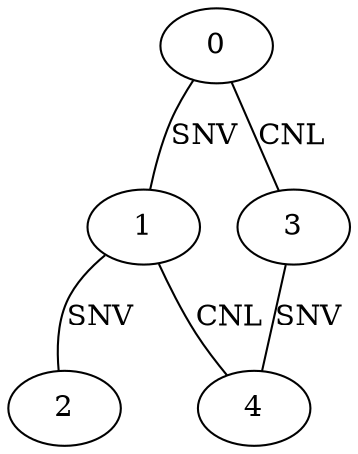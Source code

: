 graph "TSLoss" {
    0 -- 1 [label="SNV"];
    1 -- 2 [label="SNV"];
    0 -- 3 [label="CNL"];
    3 -- 4 [label="SNV"];
    1 -- 4 [label="CNL"];
}
